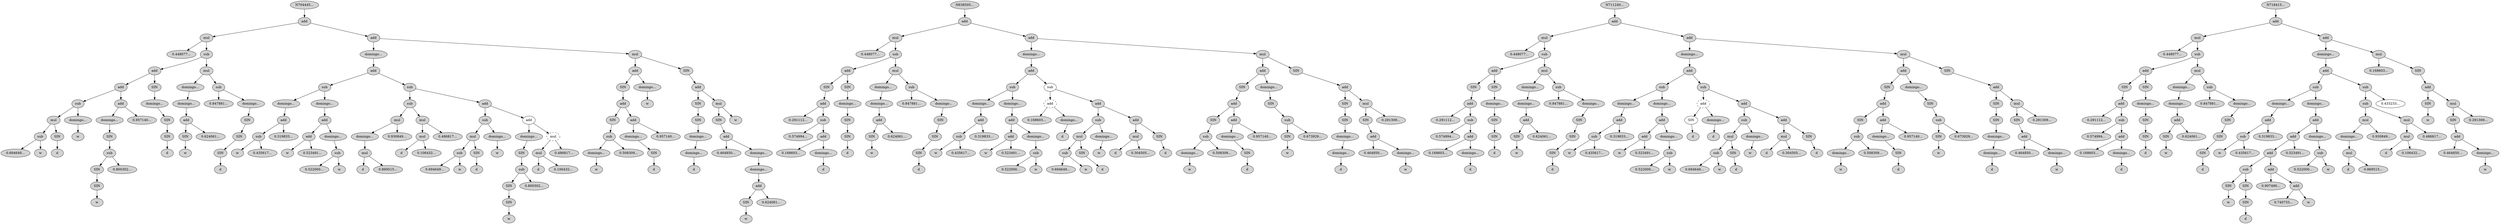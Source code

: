 digraph Population_12 {
N704445[ style="filled"  label="N704445..."];
N704445 -> N704446;
N704446[ style="filled"  label="add"];
N704446 -> N704447;
N704447[ style="filled"  label="mul"];
N704447 -> N704448;
N704448[ style="filled"  label="0.448077..."];
N704447 -> N704449;
N704449[ style="filled"  label="sub"];
N704449 -> N704450;
N704450[ style="filled"  label="add"];
N704450 -> N704451;
N704451[ style="filled"  label="add"];
N704451 -> N704452;
N704452[ style="filled"  label="sub"];
N704452 -> N704453;
N704453[ style="filled"  label="mul"];
N704453 -> N704454;
N704454[ style="filled"  label="sub"];
N704454 -> N704455;
N704455[ style="filled"  label="0.694649..."];
N704454 -> N704456;
N704456[ style="filled"  label="w"];
N704453 -> N704457;
N704457[ style="filled"  label="SIN"];
N704457 -> N704458;
N704458[ style="filled"  label="d"];
N704452 -> N704459;
N704459[ style="filled"  label="domingo..."];
N704459 -> N704460;
N704460[ style="filled"  label="w"];
N704451 -> N704461;
N704461[ style="filled"  label="add"];
N704461 -> N704462;
N704462[ style="filled"  label="domingo..."];
N704462 -> N704463;
N704463[ style="filled"  label="SIN"];
N704463 -> N704464;
N704464[ style="filled"  label="sub"];
N704464 -> N704465;
N704465[ style="filled"  label="SIN"];
N704465 -> N704466;
N704466[ style="filled"  label="SIN"];
N704466 -> N704467;
N704467[ style="filled"  label="w"];
N704464 -> N704468;
N704468[ style="filled"  label="0.800302..."];
N704461 -> N704469;
N704469[ style="filled"  label="0.957140..."];
N704450 -> N704470;
N704470[ style="filled"  label="SIN"];
N704470 -> N704471;
N704471[ style="filled"  label="domingo..."];
N704471 -> N704472;
N704472[ style="filled"  label="SIN"];
N704472 -> N704473;
N704473[ style="filled"  label="SIN"];
N704473 -> N704474;
N704474[ style="filled"  label="d"];
N704449 -> N704475;
N704475[ style="filled"  label="mul"];
N704475 -> N704476;
N704476[ style="filled"  label="domingo..."];
N704476 -> N704477;
N704477[ style="filled"  label="domingo..."];
N704477 -> N704478;
N704478[ style="filled"  label="add"];
N704478 -> N704479;
N704479[ style="filled"  label="SIN"];
N704479 -> N704480;
N704480[ style="filled"  label="w"];
N704478 -> N704481;
N704481[ style="filled"  label="0.624061..."];
N704475 -> N704482;
N704482[ style="filled"  label="sub"];
N704482 -> N704483;
N704483[ style="filled"  label="0.847881..."];
N704482 -> N704484;
N704484[ style="filled"  label="domingo..."];
N704484 -> N704485;
N704485[ style="filled"  label="SIN"];
N704485 -> N704486;
N704486[ style="filled"  label="SIN"];
N704486 -> N704487;
N704487[ style="filled"  label="SIN"];
N704487 -> N704488;
N704488[ style="filled"  label="d"];
N704446 -> N704489;
N704489[ style="filled"  label="add"];
N704489 -> N704490;
N704490[ style="filled"  label="domingo..."];
N704490 -> N704491;
N704491[ style="filled"  label="add"];
N704491 -> N704492;
N704492[ style="filled"  label="sub"];
N704492 -> N704493;
N704493[ style="filled"  label="domingo..."];
N704493 -> N704494;
N704494[ style="filled"  label="add"];
N704494 -> N704495;
N704495[ style="filled"  label="sub"];
N704495 -> N704496;
N704496[ style="filled"  label="w"];
N704495 -> N704497;
N704497[ style="filled"  label="0.435617..."];
N704494 -> N704498;
N704498[ style="filled"  label="0.319833..."];
N704492 -> N704499;
N704499[ style="filled"  label="domingo..."];
N704499 -> N704500;
N704500[ style="filled"  label="add"];
N704500 -> N704501;
N704501[ style="filled"  label="add"];
N704501 -> N704502;
N704502[ style="filled"  label="w"];
N704501 -> N704503;
N704503[ style="filled"  label="0.523491..."];
N704500 -> N704504;
N704504[ style="filled"  label="domingo..."];
N704504 -> N704505;
N704505[ style="filled"  label="sub"];
N704505 -> N704506;
N704506[ style="filled"  label="0.522000..."];
N704505 -> N704507;
N704507[ style="filled"  label="w"];
N704491 -> N704508;
N704508[ style="filled"  label="sub"];
N704508 -> N704509;
N704509[ style="filled"  label="sub"];
N704509 -> N704510;
N704510[ style="filled"  label="mul"];
N704510 -> N704511;
N704511[ style="filled"  label="domingo..."];
N704511 -> N704512;
N704512[ style="filled"  label="mul"];
N704512 -> N704513;
N704513[ style="filled"  label="d"];
N704512 -> N704514;
N704514[ style="filled"  label="0.869515..."];
N704510 -> N704515;
N704515[ style="filled"  label="0.930849..."];
N704509 -> N704516;
N704516[ style="filled"  label="mul"];
N704516 -> N704517;
N704517[ style="filled"  label="mul"];
N704517 -> N704518;
N704518[ style="filled"  label="d"];
N704517 -> N704519;
N704519[ style="filled"  label="0.106432..."];
N704516 -> N704520;
N704520[ style="filled"  label="0.486817..."];
N704508 -> N704521;
N704521[ style="filled"  label="add"];
N704521 -> N704522;
N704522[ style="filled"  label="sub"];
N704522 -> N704523;
N704523[ style="filled"  label="mul"];
N704523 -> N704524;
N704524[ style="filled"  label="sub"];
N704524 -> N704525;
N704525[ style="filled"  label="0.694649..."];
N704524 -> N704526;
N704526[ style="filled"  label="w"];
N704523 -> N704527;
N704527[ style="filled"  label="SIN"];
N704527 -> N704528;
N704528[ style="filled"  label="d"];
N704522 -> N704529;
N704529[ style="filled"  label="domingo..."];
N704529 -> N704530;
N704530[ style="filled"  label="w"];
N704521 -> N704531;
N704531[ style="solid"  label="add"];
N704531 -> N704532;
N704532[ style="filled"  label="domingo..."];
N704532 -> N704533;
N704533[ style="filled"  label="SIN"];
N704533 -> N704534;
N704534[ style="filled"  label="sub"];
N704534 -> N704535;
N704535[ style="filled"  label="SIN"];
N704535 -> N704536;
N704536[ style="filled"  label="SIN"];
N704536 -> N704537;
N704537[ style="filled"  label="w"];
N704534 -> N704538;
N704538[ style="filled"  label="0.800302..."];
N704531 -> N704632;
N704632[ style="dashed"  label="mul"];
N704632 -> N704633;
N704633[ style="filled"  label="mul"];
N704633 -> N704634;
N704634[ style="filled"  label="d"];
N704633 -> N704635;
N704635[ style="filled"  label="0.106432..."];
N704632 -> N704636;
N704636[ style="filled"  label="0.486817..."];
N704489 -> N704540;
N704540[ style="filled"  label="mul"];
N704540 -> N704541;
N704541[ style="filled"  label="add"];
N704541 -> N704542;
N704542[ style="filled"  label="SIN"];
N704542 -> N704543;
N704543[ style="filled"  label="add"];
N704543 -> N704544;
N704544[ style="filled"  label="SIN"];
N704544 -> N704545;
N704545[ style="filled"  label="sub"];
N704545 -> N704546;
N704546[ style="filled"  label="domingo..."];
N704546 -> N704547;
N704547[ style="filled"  label="w"];
N704545 -> N704548;
N704548[ style="filled"  label="0.508309..."];
N704543 -> N704549;
N704549[ style="filled"  label="add"];
N704549 -> N704550;
N704550[ style="filled"  label="domingo..."];
N704550 -> N704551;
N704551[ style="filled"  label="SIN"];
N704551 -> N704552;
N704552[ style="filled"  label="d"];
N704549 -> N704553;
N704553[ style="filled"  label="0.957140..."];
N704541 -> N704554;
N704554[ style="filled"  label="domingo..."];
N704554 -> N704555;
N704555[ style="filled"  label="w"];
N704540 -> N704556;
N704556[ style="filled"  label="SIN"];
N704556 -> N704557;
N704557[ style="filled"  label="add"];
N704557 -> N704558;
N704558[ style="filled"  label="SIN"];
N704558 -> N704559;
N704559[ style="filled"  label="SIN"];
N704559 -> N704560;
N704560[ style="filled"  label="domingo..."];
N704560 -> N704561;
N704561[ style="filled"  label="domingo..."];
N704561 -> N704562;
N704562[ style="filled"  label="d"];
N704557 -> N704563;
N704563[ style="filled"  label="mul"];
N704563 -> N704564;
N704564[ style="filled"  label="SIN"];
N704564 -> N704565;
N704565[ style="filled"  label="add"];
N704565 -> N704566;
N704566[ style="filled"  label="0.464850..."];
N704565 -> N704567;
N704567[ style="filled"  label="domingo..."];
N704567 -> N704568;
N704568[ style="filled"  label="domingo..."];
N704568 -> N704569;
N704569[ style="filled"  label="add"];
N704569 -> N704570;
N704570[ style="filled"  label="SIN"];
N704570 -> N704571;
N704571[ style="filled"  label="w"];
N704569 -> N704572;
N704572[ style="filled"  label="0.624061..."];
N704563 -> N704573;
N704573[ style="filled"  label="w"];

N638505[ style="filled"  label="N638505..."];
N638505 -> N638506;
N638506[ style="filled"  label="add"];
N638506 -> N638507;
N638507[ style="filled"  label="mul"];
N638507 -> N638508;
N638508[ style="filled"  label="0.448077..."];
N638507 -> N638509;
N638509[ style="filled"  label="sub"];
N638509 -> N638510;
N638510[ style="filled"  label="add"];
N638510 -> N638511;
N638511[ style="filled"  label="SIN"];
N638511 -> N638512;
N638512[ style="filled"  label="add"];
N638512 -> N638513;
N638513[ style="filled"  label="0.291112..."];
N638512 -> N638514;
N638514[ style="filled"  label="sub"];
N638514 -> N638515;
N638515[ style="filled"  label="0.574994..."];
N638514 -> N638516;
N638516[ style="filled"  label="add"];
N638516 -> N638517;
N638517[ style="filled"  label="0.168603..."];
N638516 -> N638518;
N638518[ style="filled"  label="domingo..."];
N638518 -> N638519;
N638519[ style="filled"  label="d"];
N638510 -> N638520;
N638520[ style="filled"  label="SIN"];
N638520 -> N638521;
N638521[ style="filled"  label="domingo..."];
N638521 -> N638522;
N638522[ style="filled"  label="SIN"];
N638522 -> N638523;
N638523[ style="filled"  label="SIN"];
N638523 -> N638524;
N638524[ style="filled"  label="d"];
N638509 -> N638525;
N638525[ style="filled"  label="mul"];
N638525 -> N638526;
N638526[ style="filled"  label="domingo..."];
N638526 -> N638527;
N638527[ style="filled"  label="domingo..."];
N638527 -> N638528;
N638528[ style="filled"  label="add"];
N638528 -> N638529;
N638529[ style="filled"  label="SIN"];
N638529 -> N638530;
N638530[ style="filled"  label="w"];
N638528 -> N638531;
N638531[ style="filled"  label="0.624061..."];
N638525 -> N638532;
N638532[ style="filled"  label="sub"];
N638532 -> N638533;
N638533[ style="filled"  label="0.847881..."];
N638532 -> N638534;
N638534[ style="filled"  label="domingo..."];
N638534 -> N638535;
N638535[ style="filled"  label="SIN"];
N638535 -> N638536;
N638536[ style="filled"  label="SIN"];
N638536 -> N638537;
N638537[ style="filled"  label="SIN"];
N638537 -> N638538;
N638538[ style="filled"  label="d"];
N638506 -> N638539;
N638539[ style="filled"  label="add"];
N638539 -> N638540;
N638540[ style="filled"  label="domingo..."];
N638540 -> N638541;
N638541[ style="filled"  label="add"];
N638541 -> N638542;
N638542[ style="filled"  label="sub"];
N638542 -> N638543;
N638543[ style="filled"  label="domingo..."];
N638543 -> N638544;
N638544[ style="filled"  label="add"];
N638544 -> N638545;
N638545[ style="filled"  label="sub"];
N638545 -> N638546;
N638546[ style="filled"  label="w"];
N638545 -> N638547;
N638547[ style="filled"  label="0.435617..."];
N638544 -> N638548;
N638548[ style="filled"  label="0.319833..."];
N638542 -> N638549;
N638549[ style="filled"  label="domingo..."];
N638549 -> N638550;
N638550[ style="filled"  label="add"];
N638550 -> N638551;
N638551[ style="filled"  label="add"];
N638551 -> N638552;
N638552[ style="filled"  label="w"];
N638551 -> N638553;
N638553[ style="filled"  label="0.523491..."];
N638550 -> N638554;
N638554[ style="filled"  label="domingo..."];
N638554 -> N638555;
N638555[ style="filled"  label="sub"];
N638555 -> N638556;
N638556[ style="filled"  label="0.522000..."];
N638555 -> N638557;
N638557[ style="filled"  label="w"];
N638541 -> N638558;
N638558[ style="solid"  label="sub"];
N638558 -> N638629;
N638629[ style="dashed"  label="add"];
N638629 -> N638630;
N638630[ style="filled"  label="0.168603..."];
N638629 -> N638631;
N638631[ style="filled"  label="domingo..."];
N638631 -> N638632;
N638632[ style="filled"  label="d"];
N638558 -> N638568;
N638568[ style="filled"  label="add"];
N638568 -> N638569;
N638569[ style="filled"  label="sub"];
N638569 -> N638570;
N638570[ style="filled"  label="mul"];
N638570 -> N638571;
N638571[ style="filled"  label="sub"];
N638571 -> N638572;
N638572[ style="filled"  label="0.694649..."];
N638571 -> N638573;
N638573[ style="filled"  label="w"];
N638570 -> N638574;
N638574[ style="filled"  label="SIN"];
N638574 -> N638575;
N638575[ style="filled"  label="d"];
N638569 -> N638576;
N638576[ style="filled"  label="domingo..."];
N638576 -> N638577;
N638577[ style="filled"  label="w"];
N638568 -> N638578;
N638578[ style="filled"  label="add"];
N638578 -> N638579;
N638579[ style="filled"  label="mul"];
N638579 -> N638580;
N638580[ style="filled"  label="d"];
N638579 -> N638581;
N638581[ style="filled"  label="0.304505..."];
N638578 -> N638582;
N638582[ style="filled"  label="SIN"];
N638582 -> N638583;
N638583[ style="filled"  label="d"];
N638539 -> N638584;
N638584[ style="filled"  label="mul"];
N638584 -> N638585;
N638585[ style="filled"  label="add"];
N638585 -> N638586;
N638586[ style="filled"  label="SIN"];
N638586 -> N638587;
N638587[ style="filled"  label="add"];
N638587 -> N638588;
N638588[ style="filled"  label="SIN"];
N638588 -> N638589;
N638589[ style="filled"  label="sub"];
N638589 -> N638590;
N638590[ style="filled"  label="domingo..."];
N638590 -> N638591;
N638591[ style="filled"  label="w"];
N638589 -> N638592;
N638592[ style="filled"  label="0.508309..."];
N638587 -> N638593;
N638593[ style="filled"  label="add"];
N638593 -> N638594;
N638594[ style="filled"  label="domingo..."];
N638594 -> N638595;
N638595[ style="filled"  label="SIN"];
N638595 -> N638596;
N638596[ style="filled"  label="d"];
N638593 -> N638597;
N638597[ style="filled"  label="0.957140..."];
N638585 -> N638598;
N638598[ style="filled"  label="domingo..."];
N638598 -> N638599;
N638599[ style="filled"  label="SIN"];
N638599 -> N638600;
N638600[ style="filled"  label="sub"];
N638600 -> N638601;
N638601[ style="filled"  label="SIN"];
N638601 -> N638602;
N638602[ style="filled"  label="w"];
N638600 -> N638603;
N638603[ style="filled"  label="0.673929..."];
N638584 -> N638604;
N638604[ style="filled"  label="SIN"];
N638604 -> N638605;
N638605[ style="filled"  label="add"];
N638605 -> N638606;
N638606[ style="filled"  label="SIN"];
N638606 -> N638607;
N638607[ style="filled"  label="SIN"];
N638607 -> N638608;
N638608[ style="filled"  label="domingo..."];
N638608 -> N638609;
N638609[ style="filled"  label="domingo..."];
N638609 -> N638610;
N638610[ style="filled"  label="d"];
N638605 -> N638611;
N638611[ style="filled"  label="mul"];
N638611 -> N638612;
N638612[ style="filled"  label="SIN"];
N638612 -> N638613;
N638613[ style="filled"  label="add"];
N638613 -> N638614;
N638614[ style="filled"  label="0.464850..."];
N638613 -> N638615;
N638615[ style="filled"  label="domingo..."];
N638615 -> N638616;
N638616[ style="filled"  label="w"];
N638611 -> N638617;
N638617[ style="filled"  label="0.291309..."];

N711240[ style="filled"  label="N711240..."];
N711240 -> N711241;
N711241[ style="filled"  label="add"];
N711241 -> N711242;
N711242[ style="filled"  label="mul"];
N711242 -> N711243;
N711243[ style="filled"  label="0.448077..."];
N711242 -> N711244;
N711244[ style="filled"  label="sub"];
N711244 -> N711245;
N711245[ style="filled"  label="add"];
N711245 -> N711246;
N711246[ style="filled"  label="SIN"];
N711246 -> N711247;
N711247[ style="filled"  label="add"];
N711247 -> N711248;
N711248[ style="filled"  label="0.291112..."];
N711247 -> N711249;
N711249[ style="filled"  label="sub"];
N711249 -> N711250;
N711250[ style="filled"  label="0.574994..."];
N711249 -> N711251;
N711251[ style="filled"  label="add"];
N711251 -> N711252;
N711252[ style="filled"  label="0.168603..."];
N711251 -> N711253;
N711253[ style="filled"  label="domingo..."];
N711253 -> N711254;
N711254[ style="filled"  label="d"];
N711245 -> N711255;
N711255[ style="filled"  label="SIN"];
N711255 -> N711256;
N711256[ style="filled"  label="domingo..."];
N711256 -> N711257;
N711257[ style="filled"  label="SIN"];
N711257 -> N711258;
N711258[ style="filled"  label="SIN"];
N711258 -> N711259;
N711259[ style="filled"  label="d"];
N711244 -> N711260;
N711260[ style="filled"  label="mul"];
N711260 -> N711261;
N711261[ style="filled"  label="domingo..."];
N711261 -> N711262;
N711262[ style="filled"  label="domingo..."];
N711262 -> N711263;
N711263[ style="filled"  label="add"];
N711263 -> N711264;
N711264[ style="filled"  label="SIN"];
N711264 -> N711265;
N711265[ style="filled"  label="w"];
N711263 -> N711266;
N711266[ style="filled"  label="0.624061..."];
N711260 -> N711267;
N711267[ style="filled"  label="sub"];
N711267 -> N711268;
N711268[ style="filled"  label="0.847881..."];
N711267 -> N711269;
N711269[ style="filled"  label="domingo..."];
N711269 -> N711270;
N711270[ style="filled"  label="SIN"];
N711270 -> N711271;
N711271[ style="filled"  label="SIN"];
N711271 -> N711272;
N711272[ style="filled"  label="SIN"];
N711272 -> N711273;
N711273[ style="filled"  label="d"];
N711241 -> N711274;
N711274[ style="filled"  label="add"];
N711274 -> N711275;
N711275[ style="filled"  label="domingo..."];
N711275 -> N711276;
N711276[ style="filled"  label="add"];
N711276 -> N711277;
N711277[ style="filled"  label="sub"];
N711277 -> N711278;
N711278[ style="filled"  label="domingo..."];
N711278 -> N711279;
N711279[ style="filled"  label="add"];
N711279 -> N711280;
N711280[ style="filled"  label="sub"];
N711280 -> N711281;
N711281[ style="filled"  label="w"];
N711280 -> N711282;
N711282[ style="filled"  label="0.435617..."];
N711279 -> N711283;
N711283[ style="filled"  label="0.319833..."];
N711277 -> N711284;
N711284[ style="filled"  label="domingo..."];
N711284 -> N711285;
N711285[ style="filled"  label="add"];
N711285 -> N711286;
N711286[ style="filled"  label="add"];
N711286 -> N711287;
N711287[ style="filled"  label="w"];
N711286 -> N711288;
N711288[ style="filled"  label="0.523491..."];
N711285 -> N711289;
N711289[ style="filled"  label="domingo..."];
N711289 -> N711290;
N711290[ style="filled"  label="sub"];
N711290 -> N711291;
N711291[ style="filled"  label="0.522000..."];
N711290 -> N711292;
N711292[ style="filled"  label="w"];
N711276 -> N711293;
N711293[ style="filled"  label="sub"];
N711293 -> N711294;
N711294[ style="dashed"  label="add"];
N711294 -> N711153;
N711153[ style="solid"  label="SIN"];
N711153 -> N711154;
N711154[ style="filled"  label="d"];
N711294 -> N711296;
N711296[ style="filled"  label="domingo..."];
N711296 -> N711297;
N711297[ style="filled"  label="d"];
N711293 -> N711298;
N711298[ style="filled"  label="add"];
N711298 -> N711299;
N711299[ style="filled"  label="sub"];
N711299 -> N711300;
N711300[ style="filled"  label="mul"];
N711300 -> N711301;
N711301[ style="filled"  label="sub"];
N711301 -> N711302;
N711302[ style="filled"  label="0.694649..."];
N711301 -> N711303;
N711303[ style="filled"  label="w"];
N711300 -> N711304;
N711304[ style="filled"  label="SIN"];
N711304 -> N711305;
N711305[ style="filled"  label="d"];
N711299 -> N711306;
N711306[ style="filled"  label="domingo..."];
N711306 -> N711307;
N711307[ style="filled"  label="w"];
N711298 -> N711308;
N711308[ style="filled"  label="add"];
N711308 -> N711309;
N711309[ style="filled"  label="mul"];
N711309 -> N711310;
N711310[ style="filled"  label="d"];
N711309 -> N711311;
N711311[ style="filled"  label="0.304505..."];
N711308 -> N711312;
N711312[ style="filled"  label="SIN"];
N711312 -> N711313;
N711313[ style="filled"  label="d"];
N711274 -> N711314;
N711314[ style="filled"  label="mul"];
N711314 -> N711315;
N711315[ style="filled"  label="add"];
N711315 -> N711316;
N711316[ style="filled"  label="SIN"];
N711316 -> N711317;
N711317[ style="filled"  label="add"];
N711317 -> N711318;
N711318[ style="filled"  label="SIN"];
N711318 -> N711319;
N711319[ style="filled"  label="sub"];
N711319 -> N711320;
N711320[ style="filled"  label="domingo..."];
N711320 -> N711321;
N711321[ style="filled"  label="w"];
N711319 -> N711322;
N711322[ style="filled"  label="0.508309..."];
N711317 -> N711323;
N711323[ style="filled"  label="add"];
N711323 -> N711324;
N711324[ style="filled"  label="domingo..."];
N711324 -> N711325;
N711325[ style="filled"  label="SIN"];
N711325 -> N711326;
N711326[ style="filled"  label="d"];
N711323 -> N711327;
N711327[ style="filled"  label="0.957140..."];
N711315 -> N711328;
N711328[ style="filled"  label="domingo..."];
N711328 -> N711329;
N711329[ style="filled"  label="SIN"];
N711329 -> N711330;
N711330[ style="filled"  label="sub"];
N711330 -> N711331;
N711331[ style="filled"  label="SIN"];
N711331 -> N711332;
N711332[ style="filled"  label="w"];
N711330 -> N711333;
N711333[ style="filled"  label="0.673929..."];
N711314 -> N711334;
N711334[ style="filled"  label="SIN"];
N711334 -> N711335;
N711335[ style="filled"  label="add"];
N711335 -> N711336;
N711336[ style="filled"  label="SIN"];
N711336 -> N711337;
N711337[ style="filled"  label="SIN"];
N711337 -> N711338;
N711338[ style="filled"  label="domingo..."];
N711338 -> N711339;
N711339[ style="filled"  label="domingo..."];
N711339 -> N711340;
N711340[ style="filled"  label="d"];
N711335 -> N711341;
N711341[ style="filled"  label="mul"];
N711341 -> N711342;
N711342[ style="filled"  label="SIN"];
N711342 -> N711343;
N711343[ style="filled"  label="add"];
N711343 -> N711344;
N711344[ style="filled"  label="0.464850..."];
N711343 -> N711345;
N711345[ style="filled"  label="domingo..."];
N711345 -> N711346;
N711346[ style="filled"  label="w"];
N711341 -> N711347;
N711347[ style="filled"  label="0.291309..."];

N718415[ style="filled"  label="N718415..."];
N718415 -> N718416;
N718416[ style="filled"  label="add"];
N718416 -> N718417;
N718417[ style="filled"  label="mul"];
N718417 -> N718418;
N718418[ style="filled"  label="0.448077..."];
N718417 -> N718419;
N718419[ style="filled"  label="sub"];
N718419 -> N718420;
N718420[ style="filled"  label="add"];
N718420 -> N718421;
N718421[ style="filled"  label="SIN"];
N718421 -> N718422;
N718422[ style="filled"  label="add"];
N718422 -> N718423;
N718423[ style="filled"  label="0.291112..."];
N718422 -> N718424;
N718424[ style="filled"  label="sub"];
N718424 -> N718425;
N718425[ style="filled"  label="0.574994..."];
N718424 -> N718426;
N718426[ style="filled"  label="add"];
N718426 -> N718427;
N718427[ style="filled"  label="0.168603..."];
N718426 -> N718428;
N718428[ style="filled"  label="domingo..."];
N718428 -> N718429;
N718429[ style="filled"  label="d"];
N718420 -> N718430;
N718430[ style="filled"  label="SIN"];
N718430 -> N718431;
N718431[ style="filled"  label="domingo..."];
N718431 -> N718432;
N718432[ style="filled"  label="SIN"];
N718432 -> N718433;
N718433[ style="filled"  label="SIN"];
N718433 -> N718434;
N718434[ style="filled"  label="d"];
N718419 -> N718435;
N718435[ style="filled"  label="mul"];
N718435 -> N718436;
N718436[ style="filled"  label="domingo..."];
N718436 -> N718437;
N718437[ style="filled"  label="domingo..."];
N718437 -> N718438;
N718438[ style="filled"  label="add"];
N718438 -> N718439;
N718439[ style="filled"  label="SIN"];
N718439 -> N718440;
N718440[ style="filled"  label="w"];
N718438 -> N718441;
N718441[ style="filled"  label="0.624061..."];
N718435 -> N718442;
N718442[ style="filled"  label="sub"];
N718442 -> N718443;
N718443[ style="filled"  label="0.847881..."];
N718442 -> N718444;
N718444[ style="filled"  label="domingo..."];
N718444 -> N718445;
N718445[ style="filled"  label="SIN"];
N718445 -> N718446;
N718446[ style="filled"  label="SIN"];
N718446 -> N718447;
N718447[ style="filled"  label="SIN"];
N718447 -> N718448;
N718448[ style="filled"  label="d"];
N718416 -> N718449;
N718449[ style="filled"  label="add"];
N718449 -> N718450;
N718450[ style="filled"  label="domingo..."];
N718450 -> N718451;
N718451[ style="filled"  label="add"];
N718451 -> N718452;
N718452[ style="filled"  label="sub"];
N718452 -> N718453;
N718453[ style="filled"  label="domingo..."];
N718453 -> N718454;
N718454[ style="filled"  label="add"];
N718454 -> N718455;
N718455[ style="filled"  label="sub"];
N718455 -> N718456;
N718456[ style="filled"  label="w"];
N718455 -> N718457;
N718457[ style="filled"  label="0.435617..."];
N718454 -> N718458;
N718458[ style="filled"  label="0.319833..."];
N718452 -> N718459;
N718459[ style="filled"  label="domingo..."];
N718459 -> N718460;
N718460[ style="filled"  label="add"];
N718460 -> N718461;
N718461[ style="filled"  label="add"];
N718461 -> N718462;
N718462[ style="filled"  label="add"];
N718462 -> N718463;
N718463[ style="filled"  label="sub"];
N718463 -> N718464;
N718464[ style="filled"  label="SIN"];
N718464 -> N718465;
N718465[ style="filled"  label="w"];
N718463 -> N718466;
N718466[ style="filled"  label="SIN"];
N718466 -> N718467;
N718467[ style="filled"  label="SIN"];
N718467 -> N718468;
N718468[ style="filled"  label="d"];
N718462 -> N718469;
N718469[ style="filled"  label="add"];
N718469 -> N718470;
N718470[ style="filled"  label="0.907490..."];
N718469 -> N718471;
N718471[ style="filled"  label="add"];
N718471 -> N718472;
N718472[ style="filled"  label="0.740733..."];
N718471 -> N718473;
N718473[ style="filled"  label="w"];
N718461 -> N718474;
N718474[ style="filled"  label="0.523491..."];
N718460 -> N718475;
N718475[ style="filled"  label="domingo..."];
N718475 -> N718476;
N718476[ style="filled"  label="sub"];
N718476 -> N718477;
N718477[ style="filled"  label="0.522000..."];
N718476 -> N718478;
N718478[ style="filled"  label="w"];
N718451 -> N718479;
N718479[ style="filled"  label="sub"];
N718479 -> N718480;
N718480[ style="filled"  label="sub"];
N718480 -> N718481;
N718481[ style="filled"  label="mul"];
N718481 -> N718482;
N718482[ style="filled"  label="domingo..."];
N718482 -> N718483;
N718483[ style="filled"  label="mul"];
N718483 -> N718484;
N718484[ style="filled"  label="d"];
N718483 -> N718485;
N718485[ style="filled"  label="0.869515..."];
N718481 -> N718486;
N718486[ style="filled"  label="0.930849..."];
N718480 -> N718487;
N718487[ style="filled"  label="mul"];
N718487 -> N718488;
N718488[ style="filled"  label="mul"];
N718488 -> N718489;
N718489[ style="filled"  label="d"];
N718488 -> N718490;
N718490[ style="filled"  label="0.106432..."];
N718487 -> N718491;
N718491[ style="filled"  label="0.486817..."];
N718479 -> N718492;
N718492[ style="solid"  label="0.433233..."];
N718449 -> N718494;
N718494[ style="filled"  label="mul"];
N718494 -> N718495;
N718495[ style="filled"  label="0.168603..."];
N718494 -> N718496;
N718496[ style="filled"  label="SIN"];
N718496 -> N718497;
N718497[ style="filled"  label="add"];
N718497 -> N718498;
N718498[ style="filled"  label="SIN"];
N718498 -> N718499;
N718499[ style="filled"  label="w"];
N718497 -> N718500;
N718500[ style="filled"  label="mul"];
N718500 -> N718501;
N718501[ style="filled"  label="SIN"];
N718501 -> N718502;
N718502[ style="filled"  label="add"];
N718502 -> N718503;
N718503[ style="filled"  label="0.464850..."];
N718502 -> N718504;
N718504[ style="filled"  label="domingo..."];
N718504 -> N718505;
N718505[ style="filled"  label="w"];
N718500 -> N718506;
N718506[ style="filled"  label="0.291309..."];

}
